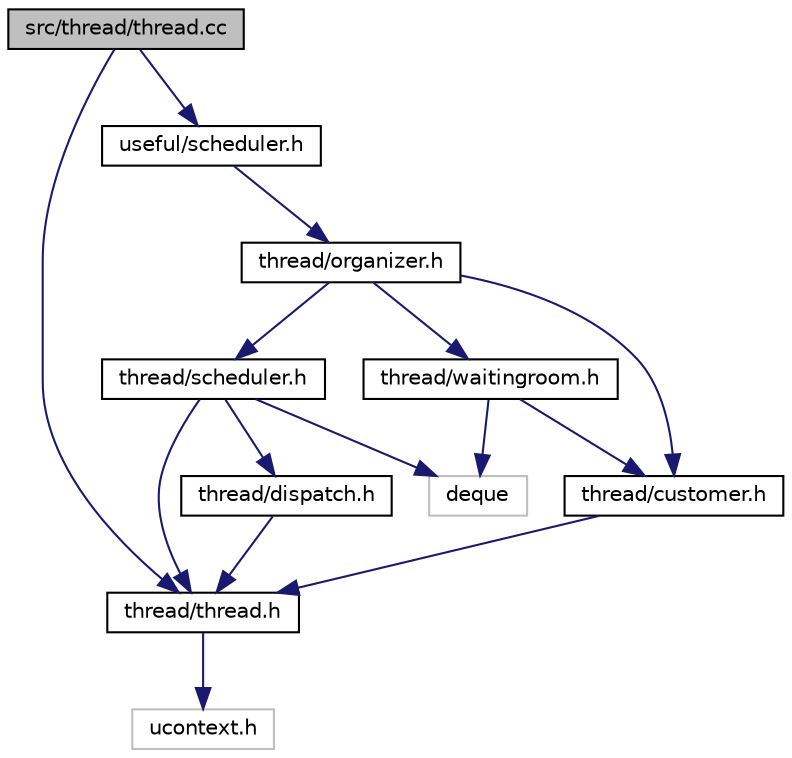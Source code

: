 digraph G
{
  bgcolor="transparent";
  edge [fontname="Helvetica",fontsize="10",labelfontname="Helvetica",labelfontsize="10"];
  node [fontname="Helvetica",fontsize="10",shape=record];
  Node1 [label="src/thread/thread.cc",height=0.2,width=0.4,color="black", fillcolor="grey75", style="filled" fontcolor="black"];
  Node1 -> Node2 [color="midnightblue",fontsize="10",style="solid",fontname="Helvetica"];
  Node2 [label="thread/thread.h",height=0.2,width=0.4,color="black",URL="$thread_8h.html"];
  Node2 -> Node3 [color="midnightblue",fontsize="10",style="solid",fontname="Helvetica"];
  Node3 [label="ucontext.h",height=0.2,width=0.4,color="grey75"];
  Node1 -> Node4 [color="midnightblue",fontsize="10",style="solid",fontname="Helvetica"];
  Node4 [label="useful/scheduler.h",height=0.2,width=0.4,color="black",URL="$useful_2scheduler_8h.html"];
  Node4 -> Node5 [color="midnightblue",fontsize="10",style="solid",fontname="Helvetica"];
  Node5 [label="thread/organizer.h",height=0.2,width=0.4,color="black",URL="$organizer_8h.html"];
  Node5 -> Node6 [color="midnightblue",fontsize="10",style="solid",fontname="Helvetica"];
  Node6 [label="thread/scheduler.h",height=0.2,width=0.4,color="black",URL="$thread_2scheduler_8h.html"];
  Node6 -> Node7 [color="midnightblue",fontsize="10",style="solid",fontname="Helvetica"];
  Node7 [label="thread/dispatch.h",height=0.2,width=0.4,color="black",URL="$dispatch_8h.html"];
  Node7 -> Node2 [color="midnightblue",fontsize="10",style="solid",fontname="Helvetica"];
  Node6 -> Node2 [color="midnightblue",fontsize="10",style="solid",fontname="Helvetica"];
  Node6 -> Node8 [color="midnightblue",fontsize="10",style="solid",fontname="Helvetica"];
  Node8 [label="deque",height=0.2,width=0.4,color="grey75"];
  Node5 -> Node9 [color="midnightblue",fontsize="10",style="solid",fontname="Helvetica"];
  Node9 [label="thread/customer.h",height=0.2,width=0.4,color="black",URL="$customer_8h.html"];
  Node9 -> Node2 [color="midnightblue",fontsize="10",style="solid",fontname="Helvetica"];
  Node5 -> Node10 [color="midnightblue",fontsize="10",style="solid",fontname="Helvetica"];
  Node10 [label="thread/waitingroom.h",height=0.2,width=0.4,color="black",URL="$waitingroom_8h.html"];
  Node10 -> Node9 [color="midnightblue",fontsize="10",style="solid",fontname="Helvetica"];
  Node10 -> Node8 [color="midnightblue",fontsize="10",style="solid",fontname="Helvetica"];
}
